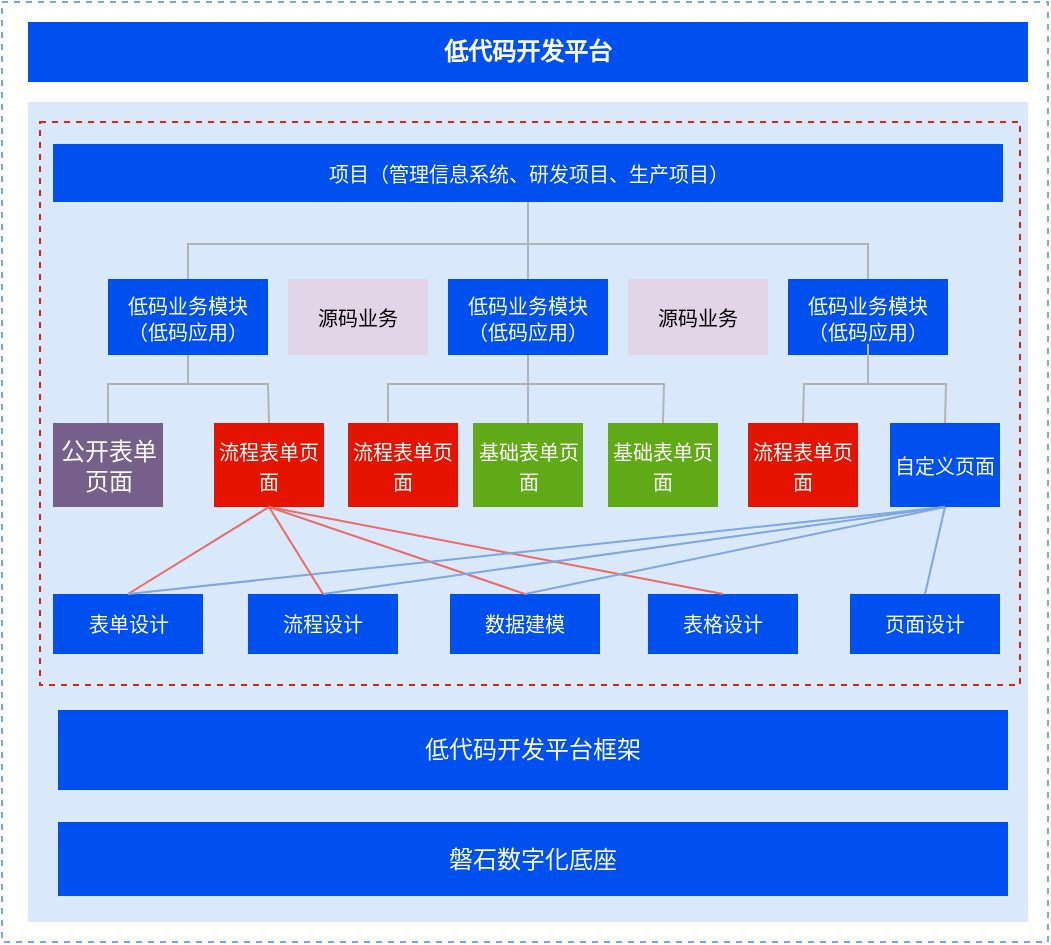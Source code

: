 <mxfile version="24.4.0" type="github">
  <diagram name="第 1 页" id="Xk4DTeO2L7ebXj1VIphF">
    <mxGraphModel dx="989" dy="538" grid="1" gridSize="10" guides="1" tooltips="1" connect="1" arrows="1" fold="1" page="1" pageScale="1" pageWidth="827" pageHeight="1169" math="0" shadow="0">
      <root>
        <mxCell id="0" />
        <mxCell id="1" parent="0" />
        <mxCell id="2grN98Y4-Hv0bliAiQ4v-1" value="" style="rounded=0;whiteSpace=wrap;html=1;fillColor=none;strokeColor=#7EA6E0;strokeWidth=1;dashed=1;" parent="1" vertex="1">
          <mxGeometry x="317" y="340" width="523" height="470" as="geometry" />
        </mxCell>
        <mxCell id="2grN98Y4-Hv0bliAiQ4v-2" value="" style="rounded=0;whiteSpace=wrap;html=1;strokeColor=none;fillColor=#dae8fc;" parent="1" vertex="1">
          <mxGeometry x="330" y="390" width="500" height="410" as="geometry" />
        </mxCell>
        <mxCell id="2grN98Y4-Hv0bliAiQ4v-3" value="" style="rounded=0;whiteSpace=wrap;html=1;fillColor=none;dashed=1;strokeColor=#EA1E17;" parent="1" vertex="1">
          <mxGeometry x="336" y="400" width="490" height="281.5" as="geometry" />
        </mxCell>
        <mxCell id="2grN98Y4-Hv0bliAiQ4v-35" value="&lt;b style=&quot;&quot;&gt;&lt;font style=&quot;font-size: 12px;&quot;&gt;低代码开发平台&lt;/font&gt;&lt;/b&gt;" style="rounded=0;whiteSpace=wrap;html=1;fillColor=#0050ef;fontColor=#ffffff;strokeColor=none;" parent="1" vertex="1">
          <mxGeometry x="330" y="350" width="500" height="30" as="geometry" />
        </mxCell>
        <mxCell id="2grN98Y4-Hv0bliAiQ4v-36" value="低代码开发平台框架" style="rounded=0;whiteSpace=wrap;html=1;fillColor=#0050ef;fontColor=#ffffff;strokeColor=none;align=center;" parent="1" vertex="1">
          <mxGeometry x="345" y="694" width="475" height="40" as="geometry" />
        </mxCell>
        <mxCell id="2grN98Y4-Hv0bliAiQ4v-37" value="磐石数字化底座" style="rounded=0;whiteSpace=wrap;html=1;fillColor=#0050ef;fontColor=#ffffff;strokeColor=none;align=center;" parent="1" vertex="1">
          <mxGeometry x="345" y="750" width="475" height="37" as="geometry" />
        </mxCell>
        <mxCell id="2grN98Y4-Hv0bliAiQ4v-41" value="&lt;span style=&quot;font-size: 10px;&quot;&gt;项目（管理信息系统、研发项目、生产项目）&lt;/span&gt;" style="rounded=0;whiteSpace=wrap;html=1;fillColor=#0050ef;fontColor=#ffffff;strokeColor=none;align=center;" parent="1" vertex="1">
          <mxGeometry x="342.5" y="411" width="475" height="29" as="geometry" />
        </mxCell>
        <mxCell id="2grN98Y4-Hv0bliAiQ4v-42" value="&lt;font style=&quot;font-size: 10px;&quot;&gt;低码业务模块&lt;/font&gt;&lt;div style=&quot;font-size: 10px;&quot;&gt;&lt;font style=&quot;font-size: 10px;&quot;&gt;（低码应用）&lt;/font&gt;&lt;/div&gt;" style="rounded=0;whiteSpace=wrap;html=1;fillColor=#0050ef;fontColor=#ffffff;strokeColor=none;align=center;" parent="1" vertex="1">
          <mxGeometry x="370" y="478.5" width="80" height="38" as="geometry" />
        </mxCell>
        <mxCell id="2grN98Y4-Hv0bliAiQ4v-43" value="&lt;font style=&quot;font-size: 10px;&quot;&gt;流程表单页面&lt;/font&gt;" style="rounded=0;whiteSpace=wrap;html=1;fillColor=#e51400;fontColor=#ffffff;strokeColor=none;align=center;" parent="1" vertex="1">
          <mxGeometry x="423" y="550.5" width="55" height="42" as="geometry" />
        </mxCell>
        <mxCell id="2grN98Y4-Hv0bliAiQ4v-44" value="&lt;font style=&quot;font-size: 10px;&quot;&gt;表单设计&lt;/font&gt;" style="rounded=0;whiteSpace=wrap;html=1;fillColor=#0050ef;fontColor=#ffffff;strokeColor=none;align=center;" parent="1" vertex="1">
          <mxGeometry x="342.5" y="636" width="75" height="30" as="geometry" />
        </mxCell>
        <mxCell id="2grN98Y4-Hv0bliAiQ4v-45" style="edgeStyle=orthogonalEdgeStyle;rounded=0;orthogonalLoop=1;jettySize=auto;html=1;exitX=0.5;exitY=1;exitDx=0;exitDy=0;" parent="1" source="2grN98Y4-Hv0bliAiQ4v-44" target="2grN98Y4-Hv0bliAiQ4v-44" edge="1">
          <mxGeometry relative="1" as="geometry" />
        </mxCell>
        <mxCell id="2grN98Y4-Hv0bliAiQ4v-46" value="&lt;font style=&quot;font-size: 10px;&quot;&gt;低码业务模块&lt;/font&gt;&lt;div style=&quot;font-size: 10px;&quot;&gt;&lt;font style=&quot;font-size: 10px;&quot;&gt;（低码应用）&lt;/font&gt;&lt;/div&gt;" style="rounded=0;whiteSpace=wrap;html=1;fillColor=#0050ef;fontColor=#ffffff;strokeColor=none;align=center;" parent="1" vertex="1">
          <mxGeometry x="540" y="478.5" width="80" height="38" as="geometry" />
        </mxCell>
        <mxCell id="2grN98Y4-Hv0bliAiQ4v-47" value="&lt;font style=&quot;font-size: 10px;&quot;&gt;低码业务模块&lt;/font&gt;&lt;div style=&quot;font-size: 10px;&quot;&gt;&lt;font style=&quot;font-size: 10px;&quot;&gt;（低码应用）&lt;/font&gt;&lt;/div&gt;" style="rounded=0;whiteSpace=wrap;html=1;fillColor=#0050ef;fontColor=#ffffff;strokeColor=none;align=center;" parent="1" vertex="1">
          <mxGeometry x="710" y="478.5" width="80" height="38" as="geometry" />
        </mxCell>
        <mxCell id="2grN98Y4-Hv0bliAiQ4v-48" value="公开表单页面" style="rounded=0;whiteSpace=wrap;html=1;fillColor=#76608a;strokeColor=none;align=center;fontColor=#ffffff;" parent="1" vertex="1">
          <mxGeometry x="342.5" y="550.5" width="55" height="42" as="geometry" />
        </mxCell>
        <mxCell id="2grN98Y4-Hv0bliAiQ4v-49" value="&lt;font style=&quot;font-size: 10px;&quot;&gt;流程表单页面&lt;/font&gt;" style="rounded=0;whiteSpace=wrap;html=1;fillColor=#e51400;fontColor=#ffffff;strokeColor=none;align=center;" parent="1" vertex="1">
          <mxGeometry x="490" y="550.5" width="55" height="42" as="geometry" />
        </mxCell>
        <mxCell id="2grN98Y4-Hv0bliAiQ4v-50" value="&lt;font style=&quot;font-size: 10px;&quot;&gt;基础表单页面&lt;/font&gt;" style="rounded=0;whiteSpace=wrap;html=1;fillColor=#60a917;strokeColor=none;align=center;fontColor=#ffffff;" parent="1" vertex="1">
          <mxGeometry x="552.5" y="550.5" width="55" height="42" as="geometry" />
        </mxCell>
        <mxCell id="2grN98Y4-Hv0bliAiQ4v-51" value="&lt;font style=&quot;font-size: 10px;&quot;&gt;基础表单页面&lt;/font&gt;" style="rounded=0;whiteSpace=wrap;html=1;fillColor=#60a917;strokeColor=none;align=center;fontColor=#ffffff;" parent="1" vertex="1">
          <mxGeometry x="620" y="550.5" width="55" height="42" as="geometry" />
        </mxCell>
        <mxCell id="2grN98Y4-Hv0bliAiQ4v-52" value="&lt;span style=&quot;font-size: 10px;&quot;&gt;流程表单页面&lt;/span&gt;" style="rounded=0;whiteSpace=wrap;html=1;fillColor=#e51400;fontColor=#ffffff;strokeColor=none;align=center;" parent="1" vertex="1">
          <mxGeometry x="690" y="550.5" width="55" height="42" as="geometry" />
        </mxCell>
        <mxCell id="2grN98Y4-Hv0bliAiQ4v-53" value="&lt;font style=&quot;font-size: 10px;&quot;&gt;自定义页面&lt;/font&gt;" style="rounded=0;whiteSpace=wrap;html=1;fillColor=#0050ef;fontColor=#ffffff;strokeColor=none;align=center;" parent="1" vertex="1">
          <mxGeometry x="761" y="550.5" width="55" height="42" as="geometry" />
        </mxCell>
        <mxCell id="2grN98Y4-Hv0bliAiQ4v-54" value="" style="endArrow=none;html=1;rounded=0;exitX=0.5;exitY=0;exitDx=0;exitDy=0;entryX=0.5;entryY=1;entryDx=0;entryDy=0;strokeColor=#B3B3B3;" parent="1" source="2grN98Y4-Hv0bliAiQ4v-42" target="2grN98Y4-Hv0bliAiQ4v-41" edge="1">
          <mxGeometry width="50" height="50" relative="1" as="geometry">
            <mxPoint x="540" y="471" as="sourcePoint" />
            <mxPoint x="590" y="421" as="targetPoint" />
            <Array as="points">
              <mxPoint x="410" y="461" />
              <mxPoint x="580" y="461" />
            </Array>
          </mxGeometry>
        </mxCell>
        <mxCell id="2grN98Y4-Hv0bliAiQ4v-55" value="" style="endArrow=none;html=1;rounded=0;exitX=0.5;exitY=0;exitDx=0;exitDy=0;entryX=0.5;entryY=1;entryDx=0;entryDy=0;strokeColor=#B3B3B3;" parent="1" source="2grN98Y4-Hv0bliAiQ4v-46" target="2grN98Y4-Hv0bliAiQ4v-41" edge="1">
          <mxGeometry width="50" height="50" relative="1" as="geometry">
            <mxPoint x="660" y="441" as="sourcePoint" />
            <mxPoint x="710" y="391" as="targetPoint" />
          </mxGeometry>
        </mxCell>
        <mxCell id="2grN98Y4-Hv0bliAiQ4v-56" value="" style="endArrow=none;html=1;rounded=0;exitX=0.5;exitY=0;exitDx=0;exitDy=0;entryX=0.5;entryY=1;entryDx=0;entryDy=0;strokeColor=#B3B3B3;" parent="1" source="2grN98Y4-Hv0bliAiQ4v-47" target="2grN98Y4-Hv0bliAiQ4v-41" edge="1">
          <mxGeometry width="50" height="50" relative="1" as="geometry">
            <mxPoint x="590" y="484" as="sourcePoint" />
            <mxPoint x="590" y="451" as="targetPoint" />
            <Array as="points">
              <mxPoint x="750" y="461" />
              <mxPoint x="580" y="461" />
            </Array>
          </mxGeometry>
        </mxCell>
        <mxCell id="2grN98Y4-Hv0bliAiQ4v-57" value="" style="endArrow=none;html=1;rounded=0;exitX=0.5;exitY=0;exitDx=0;exitDy=0;entryX=0.5;entryY=1;entryDx=0;entryDy=0;strokeColor=#B3B3B3;" parent="1" source="2grN98Y4-Hv0bliAiQ4v-48" target="2grN98Y4-Hv0bliAiQ4v-42" edge="1">
          <mxGeometry width="50" height="50" relative="1" as="geometry">
            <mxPoint x="520" y="511" as="sourcePoint" />
            <mxPoint x="570" y="461" as="targetPoint" />
            <Array as="points">
              <mxPoint x="370" y="531" />
              <mxPoint x="410" y="531" />
            </Array>
          </mxGeometry>
        </mxCell>
        <mxCell id="2grN98Y4-Hv0bliAiQ4v-58" value="" style="endArrow=none;html=1;rounded=0;exitX=0.5;exitY=0;exitDx=0;exitDy=0;strokeColor=#B3B3B3;" parent="1" source="2grN98Y4-Hv0bliAiQ4v-43" edge="1">
          <mxGeometry width="50" height="50" relative="1" as="geometry">
            <mxPoint x="380" y="560" as="sourcePoint" />
            <mxPoint x="410" y="521" as="targetPoint" />
            <Array as="points">
              <mxPoint x="450" y="531" />
              <mxPoint x="410" y="531" />
            </Array>
          </mxGeometry>
        </mxCell>
        <mxCell id="2grN98Y4-Hv0bliAiQ4v-59" value="" style="endArrow=none;html=1;rounded=0;exitX=0.5;exitY=0;exitDx=0;exitDy=0;entryX=0.5;entryY=1;entryDx=0;entryDy=0;strokeColor=#B3B3B3;" parent="1" target="2grN98Y4-Hv0bliAiQ4v-46" edge="1">
          <mxGeometry width="50" height="50" relative="1" as="geometry">
            <mxPoint x="510" y="550" as="sourcePoint" />
            <mxPoint x="572.5" y="512" as="targetPoint" />
            <Array as="points">
              <mxPoint x="510" y="531" />
              <mxPoint x="580" y="531" />
            </Array>
          </mxGeometry>
        </mxCell>
        <mxCell id="2grN98Y4-Hv0bliAiQ4v-60" value="" style="endArrow=none;html=1;rounded=0;exitX=0.5;exitY=0;exitDx=0;exitDy=0;entryX=0.5;entryY=1;entryDx=0;entryDy=0;strokeColor=#B3B3B3;" parent="1" source="2grN98Y4-Hv0bliAiQ4v-50" target="2grN98Y4-Hv0bliAiQ4v-46" edge="1">
          <mxGeometry width="50" height="50" relative="1" as="geometry">
            <mxPoint x="810" y="441" as="sourcePoint" />
            <mxPoint x="580" y="511" as="targetPoint" />
          </mxGeometry>
        </mxCell>
        <mxCell id="2grN98Y4-Hv0bliAiQ4v-61" value="" style="endArrow=none;html=1;rounded=0;entryX=0.5;entryY=0;entryDx=0;entryDy=0;exitX=0.5;exitY=1;exitDx=0;exitDy=0;strokeColor=#B3B3B3;" parent="1" source="2grN98Y4-Hv0bliAiQ4v-46" target="2grN98Y4-Hv0bliAiQ4v-51" edge="1">
          <mxGeometry width="50" height="50" relative="1" as="geometry">
            <mxPoint x="580" y="521" as="sourcePoint" />
            <mxPoint x="720" y="451" as="targetPoint" />
            <Array as="points">
              <mxPoint x="580" y="531" />
              <mxPoint x="648" y="531" />
            </Array>
          </mxGeometry>
        </mxCell>
        <mxCell id="2grN98Y4-Hv0bliAiQ4v-62" value="" style="endArrow=none;html=1;rounded=0;exitX=0.5;exitY=0;exitDx=0;exitDy=0;strokeColor=#B3B3B3;" parent="1" source="2grN98Y4-Hv0bliAiQ4v-52" edge="1">
          <mxGeometry width="50" height="50" relative="1" as="geometry">
            <mxPoint x="720" y="531" as="sourcePoint" />
            <mxPoint x="750" y="511" as="targetPoint" />
            <Array as="points">
              <mxPoint x="718" y="531" />
              <mxPoint x="750" y="531" />
            </Array>
          </mxGeometry>
        </mxCell>
        <mxCell id="2grN98Y4-Hv0bliAiQ4v-63" value="" style="endArrow=none;html=1;rounded=0;entryX=0.5;entryY=0;entryDx=0;entryDy=0;exitX=0.5;exitY=1;exitDx=0;exitDy=0;strokeColor=#B3B3B3;" parent="1" source="2grN98Y4-Hv0bliAiQ4v-47" target="2grN98Y4-Hv0bliAiQ4v-53" edge="1">
          <mxGeometry width="50" height="50" relative="1" as="geometry">
            <mxPoint x="720" y="531" as="sourcePoint" />
            <mxPoint x="770" y="481" as="targetPoint" />
            <Array as="points">
              <mxPoint x="750" y="531" />
              <mxPoint x="789" y="531" />
            </Array>
          </mxGeometry>
        </mxCell>
        <mxCell id="2grN98Y4-Hv0bliAiQ4v-64" value="&lt;span style=&quot;font-size: 10px;&quot;&gt;源码业务&lt;/span&gt;" style="rounded=0;whiteSpace=wrap;html=1;fillColor=#e1d5e7;strokeColor=none;align=center;" parent="1" vertex="1">
          <mxGeometry x="460" y="478.5" width="70" height="38" as="geometry" />
        </mxCell>
        <mxCell id="2grN98Y4-Hv0bliAiQ4v-65" value="&lt;span style=&quot;font-size: 10px;&quot;&gt;源码业务&lt;/span&gt;" style="rounded=0;whiteSpace=wrap;html=1;fillColor=#e1d5e7;strokeColor=none;align=center;" parent="1" vertex="1">
          <mxGeometry x="630" y="478.5" width="70" height="38" as="geometry" />
        </mxCell>
        <mxCell id="2grN98Y4-Hv0bliAiQ4v-66" value="&lt;font style=&quot;font-size: 10px;&quot;&gt;流程设计&lt;/font&gt;" style="rounded=0;whiteSpace=wrap;html=1;fillColor=#0050ef;fontColor=#ffffff;strokeColor=none;align=center;" parent="1" vertex="1">
          <mxGeometry x="440" y="636" width="75" height="30" as="geometry" />
        </mxCell>
        <mxCell id="2grN98Y4-Hv0bliAiQ4v-67" value="&lt;font style=&quot;font-size: 10px;&quot;&gt;数据建模&lt;/font&gt;" style="rounded=0;whiteSpace=wrap;html=1;fillColor=#0050ef;fontColor=#ffffff;strokeColor=none;align=center;" parent="1" vertex="1">
          <mxGeometry x="541" y="636" width="75" height="30" as="geometry" />
        </mxCell>
        <mxCell id="2grN98Y4-Hv0bliAiQ4v-68" value="&lt;font style=&quot;font-size: 10px;&quot;&gt;页面设计&lt;/font&gt;" style="rounded=0;whiteSpace=wrap;html=1;fillColor=#0050ef;fontColor=#ffffff;strokeColor=none;align=center;" parent="1" vertex="1">
          <mxGeometry x="741" y="636" width="75" height="30" as="geometry" />
        </mxCell>
        <mxCell id="2grN98Y4-Hv0bliAiQ4v-69" value="&lt;font style=&quot;font-size: 10px;&quot;&gt;表格设计&lt;/font&gt;" style="rounded=0;whiteSpace=wrap;html=1;fillColor=#0050ef;fontColor=#ffffff;strokeColor=none;align=center;" parent="1" vertex="1">
          <mxGeometry x="640" y="636" width="75" height="30" as="geometry" />
        </mxCell>
        <mxCell id="2grN98Y4-Hv0bliAiQ4v-70" value="" style="endArrow=none;html=1;rounded=0;exitX=0.5;exitY=0;exitDx=0;exitDy=0;strokeColor=#EA6B66;entryX=0.5;entryY=1;entryDx=0;entryDy=0;" parent="1" source="2grN98Y4-Hv0bliAiQ4v-44" target="2grN98Y4-Hv0bliAiQ4v-43" edge="1">
          <mxGeometry width="50" height="50" relative="1" as="geometry">
            <mxPoint x="610" y="561" as="sourcePoint" />
            <mxPoint x="450" y="598" as="targetPoint" />
          </mxGeometry>
        </mxCell>
        <mxCell id="2grN98Y4-Hv0bliAiQ4v-71" value="" style="endArrow=none;html=1;rounded=0;exitX=0.5;exitY=0;exitDx=0;exitDy=0;strokeColor=#EA6B66;entryX=0.5;entryY=1;entryDx=0;entryDy=0;" parent="1" source="2grN98Y4-Hv0bliAiQ4v-67" target="2grN98Y4-Hv0bliAiQ4v-43" edge="1">
          <mxGeometry width="50" height="50" relative="1" as="geometry">
            <mxPoint x="390" y="646" as="sourcePoint" />
            <mxPoint x="450" y="598" as="targetPoint" />
          </mxGeometry>
        </mxCell>
        <mxCell id="2grN98Y4-Hv0bliAiQ4v-72" value="" style="endArrow=none;html=1;rounded=0;exitX=0.5;exitY=0;exitDx=0;exitDy=0;entryX=0.5;entryY=1;entryDx=0;entryDy=0;strokeColor=#EA6B66;" parent="1" source="2grN98Y4-Hv0bliAiQ4v-69" target="2grN98Y4-Hv0bliAiQ4v-43" edge="1">
          <mxGeometry width="50" height="50" relative="1" as="geometry">
            <mxPoint x="675" y="637.5" as="sourcePoint" />
            <mxPoint x="367.5" y="592.5" as="targetPoint" />
          </mxGeometry>
        </mxCell>
        <mxCell id="2grN98Y4-Hv0bliAiQ4v-73" value="" style="endArrow=none;html=1;rounded=0;entryX=0.5;entryY=1;entryDx=0;entryDy=0;exitX=0.5;exitY=0;exitDx=0;exitDy=0;strokeColor=#7EA6E0;" parent="1" source="2grN98Y4-Hv0bliAiQ4v-68" target="2grN98Y4-Hv0bliAiQ4v-53" edge="1">
          <mxGeometry width="50" height="50" relative="1" as="geometry">
            <mxPoint x="600" y="661" as="sourcePoint" />
            <mxPoint x="650" y="611" as="targetPoint" />
          </mxGeometry>
        </mxCell>
        <mxCell id="2grN98Y4-Hv0bliAiQ4v-74" value="" style="endArrow=none;html=1;rounded=0;entryX=0.5;entryY=1;entryDx=0;entryDy=0;exitX=0.5;exitY=0;exitDx=0;exitDy=0;strokeColor=#7EA6E0;" parent="1" source="2grN98Y4-Hv0bliAiQ4v-67" target="2grN98Y4-Hv0bliAiQ4v-53" edge="1">
          <mxGeometry width="50" height="50" relative="1" as="geometry">
            <mxPoint x="789" y="646" as="sourcePoint" />
            <mxPoint x="799" y="603" as="targetPoint" />
          </mxGeometry>
        </mxCell>
        <mxCell id="2grN98Y4-Hv0bliAiQ4v-75" value="" style="endArrow=none;html=1;rounded=0;entryX=0.5;entryY=1;entryDx=0;entryDy=0;exitX=0.5;exitY=0;exitDx=0;exitDy=0;strokeColor=#7EA6E0;" parent="1" source="2grN98Y4-Hv0bliAiQ4v-66" target="2grN98Y4-Hv0bliAiQ4v-53" edge="1">
          <mxGeometry width="50" height="50" relative="1" as="geometry">
            <mxPoint x="589" y="646" as="sourcePoint" />
            <mxPoint x="799" y="603" as="targetPoint" />
          </mxGeometry>
        </mxCell>
        <mxCell id="2grN98Y4-Hv0bliAiQ4v-76" value="" style="endArrow=none;html=1;rounded=0;entryX=0.5;entryY=1;entryDx=0;entryDy=0;exitX=0.5;exitY=0;exitDx=0;exitDy=0;strokeColor=#7EA6E0;" parent="1" source="2grN98Y4-Hv0bliAiQ4v-44" target="2grN98Y4-Hv0bliAiQ4v-53" edge="1">
          <mxGeometry width="50" height="50" relative="1" as="geometry">
            <mxPoint x="488" y="646" as="sourcePoint" />
            <mxPoint x="799" y="603" as="targetPoint" />
          </mxGeometry>
        </mxCell>
        <mxCell id="2grN98Y4-Hv0bliAiQ4v-77" value="" style="endArrow=none;html=1;rounded=0;exitX=0.5;exitY=0;exitDx=0;exitDy=0;strokeColor=#EA6B66;entryX=0.5;entryY=1;entryDx=0;entryDy=0;" parent="1" source="2grN98Y4-Hv0bliAiQ4v-66" target="2grN98Y4-Hv0bliAiQ4v-43" edge="1">
          <mxGeometry width="50" height="50" relative="1" as="geometry">
            <mxPoint x="390" y="646" as="sourcePoint" />
            <mxPoint x="461" y="603" as="targetPoint" />
          </mxGeometry>
        </mxCell>
      </root>
    </mxGraphModel>
  </diagram>
</mxfile>
